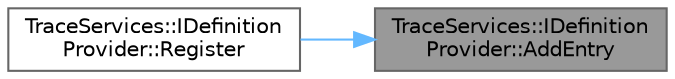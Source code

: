 digraph "TraceServices::IDefinitionProvider::AddEntry"
{
 // INTERACTIVE_SVG=YES
 // LATEX_PDF_SIZE
  bgcolor="transparent";
  edge [fontname=Helvetica,fontsize=10,labelfontname=Helvetica,labelfontsize=10];
  node [fontname=Helvetica,fontsize=10,shape=box,height=0.2,width=0.4];
  rankdir="RL";
  Node1 [id="Node000001",label="TraceServices::IDefinition\lProvider::AddEntry",height=0.2,width=0.4,color="gray40", fillcolor="grey60", style="filled", fontcolor="black",tooltip=" "];
  Node1 -> Node2 [id="edge1_Node000001_Node000002",dir="back",color="steelblue1",style="solid",tooltip=" "];
  Node2 [id="Node000002",label="TraceServices::IDefinition\lProvider::Register",height=0.2,width=0.4,color="grey40", fillcolor="white", style="filled",URL="$d3/d07/classTraceServices_1_1IDefinitionProvider.html#a24d5c72549f9a6fa22702ebff7b78c9b",tooltip="Makes the instance of a definition visible to queries."];
}
